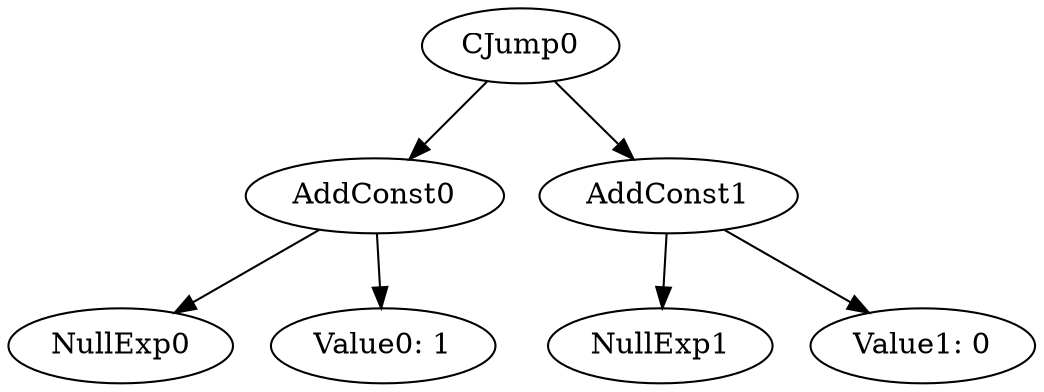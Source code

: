digraph {
	ordering = out;
	AddConst1 -> NullExp1;
	AddConst1 -> "Value1: 0";
	CJump0 -> AddConst0;
	CJump0 -> AddConst1;
	AddConst0 -> NullExp0;
	AddConst0 -> "Value0: 1";
}

